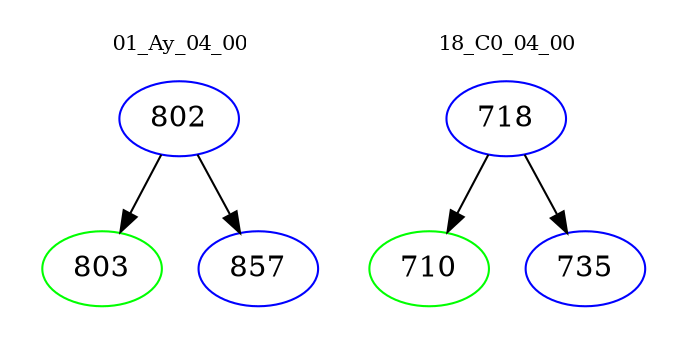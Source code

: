 digraph{
subgraph cluster_0 {
color = white
label = "01_Ay_04_00";
fontsize=10;
T0_802 [label="802", color="blue"]
T0_802 -> T0_803 [color="black"]
T0_803 [label="803", color="green"]
T0_802 -> T0_857 [color="black"]
T0_857 [label="857", color="blue"]
}
subgraph cluster_1 {
color = white
label = "18_C0_04_00";
fontsize=10;
T1_718 [label="718", color="blue"]
T1_718 -> T1_710 [color="black"]
T1_710 [label="710", color="green"]
T1_718 -> T1_735 [color="black"]
T1_735 [label="735", color="blue"]
}
}
